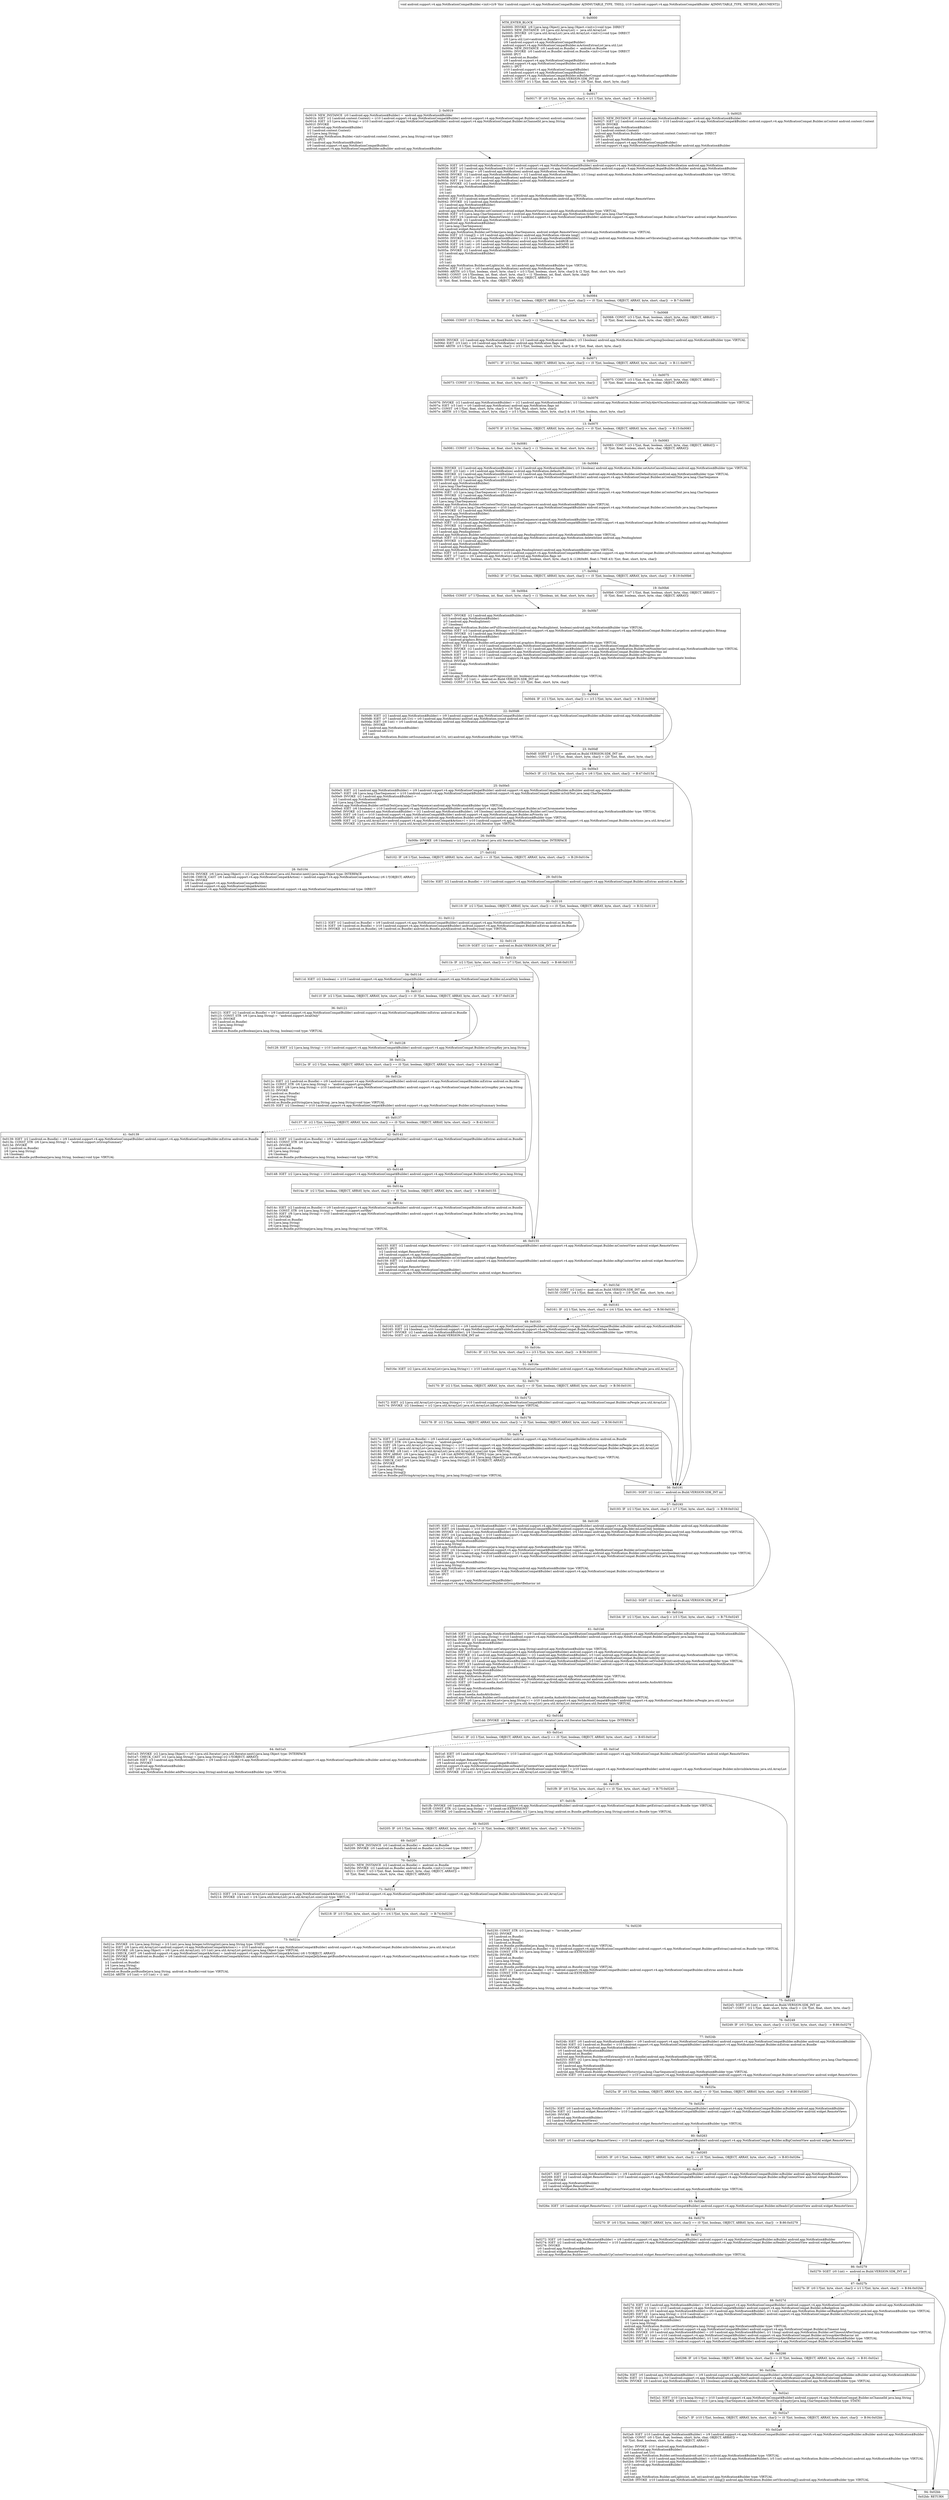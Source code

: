 digraph "CFG forandroid.support.v4.app.NotificationCompatBuilder.\<init\>(Landroid\/support\/v4\/app\/NotificationCompat$Builder;)V" {
Node_0 [shape=record,label="{0\:\ 0x0000|MTH_ENTER_BLOCK\l|0x0000: INVOKE  (r9 I:java.lang.Object) java.lang.Object.\<init\>():void type: DIRECT \l0x0003: NEW_INSTANCE  (r0 I:java.util.ArrayList) =  java.util.ArrayList \l0x0005: INVOKE  (r0 I:java.util.ArrayList) java.util.ArrayList.\<init\>():void type: DIRECT \l0x0008: IPUT  \l  (r0 I:java.util.List\<android.os.Bundle\>)\l  (r9 I:android.support.v4.app.NotificationCompatBuilder)\l android.support.v4.app.NotificationCompatBuilder.mActionExtrasList java.util.List \l0x000a: NEW_INSTANCE  (r0 I:android.os.Bundle) =  android.os.Bundle \l0x000c: INVOKE  (r0 I:android.os.Bundle) android.os.Bundle.\<init\>():void type: DIRECT \l0x000f: IPUT  \l  (r0 I:android.os.Bundle)\l  (r9 I:android.support.v4.app.NotificationCompatBuilder)\l android.support.v4.app.NotificationCompatBuilder.mExtras android.os.Bundle \l0x0011: IPUT  \l  (r10 I:android.support.v4.app.NotificationCompat$Builder)\l  (r9 I:android.support.v4.app.NotificationCompatBuilder)\l android.support.v4.app.NotificationCompatBuilder.mBuilderCompat android.support.v4.app.NotificationCompat$Builder \l0x0013: SGET  (r0 I:int) =  android.os.Build.VERSION.SDK_INT int \l0x0015: CONST  (r1 I:?[int, float, short, byte, char]) = (26 ?[int, float, short, byte, char]) \l}"];
Node_1 [shape=record,label="{1\:\ 0x0017|0x0017: IF  (r0 I:?[int, byte, short, char]) \< (r1 I:?[int, byte, short, char])  \-\> B:3:0x0025 \l}"];
Node_2 [shape=record,label="{2\:\ 0x0019|0x0019: NEW_INSTANCE  (r0 I:android.app.Notification$Builder) =  android.app.Notification$Builder \l0x001b: IGET  (r2 I:android.content.Context) = (r10 I:android.support.v4.app.NotificationCompat$Builder) android.support.v4.app.NotificationCompat.Builder.mContext android.content.Context \l0x001d: IGET  (r3 I:java.lang.String) = (r10 I:android.support.v4.app.NotificationCompat$Builder) android.support.v4.app.NotificationCompat.Builder.mChannelId java.lang.String \l0x001f: INVOKE  \l  (r0 I:android.app.Notification$Builder)\l  (r2 I:android.content.Context)\l  (r3 I:java.lang.String)\l android.app.Notification.Builder.\<init\>(android.content.Context, java.lang.String):void type: DIRECT \l0x0022: IPUT  \l  (r0 I:android.app.Notification$Builder)\l  (r9 I:android.support.v4.app.NotificationCompatBuilder)\l android.support.v4.app.NotificationCompatBuilder.mBuilder android.app.Notification$Builder \l}"];
Node_3 [shape=record,label="{3\:\ 0x0025|0x0025: NEW_INSTANCE  (r0 I:android.app.Notification$Builder) =  android.app.Notification$Builder \l0x0027: IGET  (r2 I:android.content.Context) = (r10 I:android.support.v4.app.NotificationCompat$Builder) android.support.v4.app.NotificationCompat.Builder.mContext android.content.Context \l0x0029: INVOKE  \l  (r0 I:android.app.Notification$Builder)\l  (r2 I:android.content.Context)\l android.app.Notification.Builder.\<init\>(android.content.Context):void type: DIRECT \l0x002c: IPUT  \l  (r0 I:android.app.Notification$Builder)\l  (r9 I:android.support.v4.app.NotificationCompatBuilder)\l android.support.v4.app.NotificationCompatBuilder.mBuilder android.app.Notification$Builder \l}"];
Node_4 [shape=record,label="{4\:\ 0x002e|0x002e: IGET  (r0 I:android.app.Notification) = (r10 I:android.support.v4.app.NotificationCompat$Builder) android.support.v4.app.NotificationCompat.Builder.mNotification android.app.Notification \l0x0030: IGET  (r2 I:android.app.Notification$Builder) = (r9 I:android.support.v4.app.NotificationCompatBuilder) android.support.v4.app.NotificationCompatBuilder.mBuilder android.app.Notification$Builder \l0x0032: IGET  (r3 I:long) = (r0 I:android.app.Notification) android.app.Notification.when long \l0x0034: INVOKE  (r2 I:android.app.Notification$Builder) = (r2 I:android.app.Notification$Builder), (r3 I:long) android.app.Notification.Builder.setWhen(long):android.app.Notification$Builder type: VIRTUAL \l0x0038: IGET  (r3 I:int) = (r0 I:android.app.Notification) android.app.Notification.icon int \l0x003a: IGET  (r4 I:int) = (r0 I:android.app.Notification) android.app.Notification.iconLevel int \l0x003c: INVOKE  (r2 I:android.app.Notification$Builder) = \l  (r2 I:android.app.Notification$Builder)\l  (r3 I:int)\l  (r4 I:int)\l android.app.Notification.Builder.setSmallIcon(int, int):android.app.Notification$Builder type: VIRTUAL \l0x0040: IGET  (r3 I:android.widget.RemoteViews) = (r0 I:android.app.Notification) android.app.Notification.contentView android.widget.RemoteViews \l0x0042: INVOKE  (r2 I:android.app.Notification$Builder) = \l  (r2 I:android.app.Notification$Builder)\l  (r3 I:android.widget.RemoteViews)\l android.app.Notification.Builder.setContent(android.widget.RemoteViews):android.app.Notification$Builder type: VIRTUAL \l0x0046: IGET  (r3 I:java.lang.CharSequence) = (r0 I:android.app.Notification) android.app.Notification.tickerText java.lang.CharSequence \l0x0048: IGET  (r4 I:android.widget.RemoteViews) = (r10 I:android.support.v4.app.NotificationCompat$Builder) android.support.v4.app.NotificationCompat.Builder.mTickerView android.widget.RemoteViews \l0x004a: INVOKE  (r2 I:android.app.Notification$Builder) = \l  (r2 I:android.app.Notification$Builder)\l  (r3 I:java.lang.CharSequence)\l  (r4 I:android.widget.RemoteViews)\l android.app.Notification.Builder.setTicker(java.lang.CharSequence, android.widget.RemoteViews):android.app.Notification$Builder type: VIRTUAL \l0x004e: IGET  (r3 I:long[]) = (r0 I:android.app.Notification) android.app.Notification.vibrate long[] \l0x0050: INVOKE  (r2 I:android.app.Notification$Builder) = (r2 I:android.app.Notification$Builder), (r3 I:long[]) android.app.Notification.Builder.setVibrate(long[]):android.app.Notification$Builder type: VIRTUAL \l0x0054: IGET  (r3 I:int) = (r0 I:android.app.Notification) android.app.Notification.ledARGB int \l0x0056: IGET  (r4 I:int) = (r0 I:android.app.Notification) android.app.Notification.ledOnMS int \l0x0058: IGET  (r5 I:int) = (r0 I:android.app.Notification) android.app.Notification.ledOffMS int \l0x005a: INVOKE  (r2 I:android.app.Notification$Builder) = \l  (r2 I:android.app.Notification$Builder)\l  (r3 I:int)\l  (r4 I:int)\l  (r5 I:int)\l android.app.Notification.Builder.setLights(int, int, int):android.app.Notification$Builder type: VIRTUAL \l0x005e: IGET  (r3 I:int) = (r0 I:android.app.Notification) android.app.Notification.flags int \l0x0060: ARITH  (r3 I:?[int, boolean, short, byte, char]) = (r3 I:?[int, boolean, short, byte, char]) & (2 ?[int, float, short, byte, char]) \l0x0062: CONST  (r4 I:?[boolean, int, float, short, byte, char]) = (1 ?[boolean, int, float, short, byte, char]) \l0x0063: CONST  (r5 I:?[int, float, boolean, short, byte, char, OBJECT, ARRAY]) = \l  (0 ?[int, float, boolean, short, byte, char, OBJECT, ARRAY])\l \l}"];
Node_5 [shape=record,label="{5\:\ 0x0064|0x0064: IF  (r3 I:?[int, boolean, OBJECT, ARRAY, byte, short, char]) == (0 ?[int, boolean, OBJECT, ARRAY, byte, short, char])  \-\> B:7:0x0068 \l}"];
Node_6 [shape=record,label="{6\:\ 0x0066|0x0066: CONST  (r3 I:?[boolean, int, float, short, byte, char]) = (1 ?[boolean, int, float, short, byte, char]) \l}"];
Node_7 [shape=record,label="{7\:\ 0x0068|0x0068: CONST  (r3 I:?[int, float, boolean, short, byte, char, OBJECT, ARRAY]) = \l  (0 ?[int, float, boolean, short, byte, char, OBJECT, ARRAY])\l \l}"];
Node_8 [shape=record,label="{8\:\ 0x0069|0x0069: INVOKE  (r2 I:android.app.Notification$Builder) = (r2 I:android.app.Notification$Builder), (r3 I:boolean) android.app.Notification.Builder.setOngoing(boolean):android.app.Notification$Builder type: VIRTUAL \l0x006d: IGET  (r3 I:int) = (r0 I:android.app.Notification) android.app.Notification.flags int \l0x006f: ARITH  (r3 I:?[int, boolean, short, byte, char]) = (r3 I:?[int, boolean, short, byte, char]) & (8 ?[int, float, short, byte, char]) \l}"];
Node_9 [shape=record,label="{9\:\ 0x0071|0x0071: IF  (r3 I:?[int, boolean, OBJECT, ARRAY, byte, short, char]) == (0 ?[int, boolean, OBJECT, ARRAY, byte, short, char])  \-\> B:11:0x0075 \l}"];
Node_10 [shape=record,label="{10\:\ 0x0073|0x0073: CONST  (r3 I:?[boolean, int, float, short, byte, char]) = (1 ?[boolean, int, float, short, byte, char]) \l}"];
Node_11 [shape=record,label="{11\:\ 0x0075|0x0075: CONST  (r3 I:?[int, float, boolean, short, byte, char, OBJECT, ARRAY]) = \l  (0 ?[int, float, boolean, short, byte, char, OBJECT, ARRAY])\l \l}"];
Node_12 [shape=record,label="{12\:\ 0x0076|0x0076: INVOKE  (r2 I:android.app.Notification$Builder) = (r2 I:android.app.Notification$Builder), (r3 I:boolean) android.app.Notification.Builder.setOnlyAlertOnce(boolean):android.app.Notification$Builder type: VIRTUAL \l0x007a: IGET  (r3 I:int) = (r0 I:android.app.Notification) android.app.Notification.flags int \l0x007c: CONST  (r6 I:?[int, float, short, byte, char]) = (16 ?[int, float, short, byte, char]) \l0x007e: ARITH  (r3 I:?[int, boolean, short, byte, char]) = (r3 I:?[int, boolean, short, byte, char]) & (r6 I:?[int, boolean, short, byte, char]) \l}"];
Node_13 [shape=record,label="{13\:\ 0x007f|0x007f: IF  (r3 I:?[int, boolean, OBJECT, ARRAY, byte, short, char]) == (0 ?[int, boolean, OBJECT, ARRAY, byte, short, char])  \-\> B:15:0x0083 \l}"];
Node_14 [shape=record,label="{14\:\ 0x0081|0x0081: CONST  (r3 I:?[boolean, int, float, short, byte, char]) = (1 ?[boolean, int, float, short, byte, char]) \l}"];
Node_15 [shape=record,label="{15\:\ 0x0083|0x0083: CONST  (r3 I:?[int, float, boolean, short, byte, char, OBJECT, ARRAY]) = \l  (0 ?[int, float, boolean, short, byte, char, OBJECT, ARRAY])\l \l}"];
Node_16 [shape=record,label="{16\:\ 0x0084|0x0084: INVOKE  (r2 I:android.app.Notification$Builder) = (r2 I:android.app.Notification$Builder), (r3 I:boolean) android.app.Notification.Builder.setAutoCancel(boolean):android.app.Notification$Builder type: VIRTUAL \l0x0088: IGET  (r3 I:int) = (r0 I:android.app.Notification) android.app.Notification.defaults int \l0x008a: INVOKE  (r2 I:android.app.Notification$Builder) = (r2 I:android.app.Notification$Builder), (r3 I:int) android.app.Notification.Builder.setDefaults(int):android.app.Notification$Builder type: VIRTUAL \l0x008e: IGET  (r3 I:java.lang.CharSequence) = (r10 I:android.support.v4.app.NotificationCompat$Builder) android.support.v4.app.NotificationCompat.Builder.mContentTitle java.lang.CharSequence \l0x0090: INVOKE  (r2 I:android.app.Notification$Builder) = \l  (r2 I:android.app.Notification$Builder)\l  (r3 I:java.lang.CharSequence)\l android.app.Notification.Builder.setContentTitle(java.lang.CharSequence):android.app.Notification$Builder type: VIRTUAL \l0x0094: IGET  (r3 I:java.lang.CharSequence) = (r10 I:android.support.v4.app.NotificationCompat$Builder) android.support.v4.app.NotificationCompat.Builder.mContentText java.lang.CharSequence \l0x0096: INVOKE  (r2 I:android.app.Notification$Builder) = \l  (r2 I:android.app.Notification$Builder)\l  (r3 I:java.lang.CharSequence)\l android.app.Notification.Builder.setContentText(java.lang.CharSequence):android.app.Notification$Builder type: VIRTUAL \l0x009a: IGET  (r3 I:java.lang.CharSequence) = (r10 I:android.support.v4.app.NotificationCompat$Builder) android.support.v4.app.NotificationCompat.Builder.mContentInfo java.lang.CharSequence \l0x009c: INVOKE  (r2 I:android.app.Notification$Builder) = \l  (r2 I:android.app.Notification$Builder)\l  (r3 I:java.lang.CharSequence)\l android.app.Notification.Builder.setContentInfo(java.lang.CharSequence):android.app.Notification$Builder type: VIRTUAL \l0x00a0: IGET  (r3 I:android.app.PendingIntent) = (r10 I:android.support.v4.app.NotificationCompat$Builder) android.support.v4.app.NotificationCompat.Builder.mContentIntent android.app.PendingIntent \l0x00a2: INVOKE  (r2 I:android.app.Notification$Builder) = \l  (r2 I:android.app.Notification$Builder)\l  (r3 I:android.app.PendingIntent)\l android.app.Notification.Builder.setContentIntent(android.app.PendingIntent):android.app.Notification$Builder type: VIRTUAL \l0x00a6: IGET  (r3 I:android.app.PendingIntent) = (r0 I:android.app.Notification) android.app.Notification.deleteIntent android.app.PendingIntent \l0x00a8: INVOKE  (r2 I:android.app.Notification$Builder) = \l  (r2 I:android.app.Notification$Builder)\l  (r3 I:android.app.PendingIntent)\l android.app.Notification.Builder.setDeleteIntent(android.app.PendingIntent):android.app.Notification$Builder type: VIRTUAL \l0x00ac: IGET  (r3 I:android.app.PendingIntent) = (r10 I:android.support.v4.app.NotificationCompat$Builder) android.support.v4.app.NotificationCompat.Builder.mFullScreenIntent android.app.PendingIntent \l0x00ae: IGET  (r7 I:int) = (r0 I:android.app.Notification) android.app.Notification.flags int \l0x00b0: ARITH  (r7 I:?[int, boolean, short, byte, char]) = (r7 I:?[int, boolean, short, byte, char]) & (128(0x80, float:1.794E\-43) ?[int, float, short, byte, char]) \l}"];
Node_17 [shape=record,label="{17\:\ 0x00b2|0x00b2: IF  (r7 I:?[int, boolean, OBJECT, ARRAY, byte, short, char]) == (0 ?[int, boolean, OBJECT, ARRAY, byte, short, char])  \-\> B:19:0x00b6 \l}"];
Node_18 [shape=record,label="{18\:\ 0x00b4|0x00b4: CONST  (r7 I:?[boolean, int, float, short, byte, char]) = (1 ?[boolean, int, float, short, byte, char]) \l}"];
Node_19 [shape=record,label="{19\:\ 0x00b6|0x00b6: CONST  (r7 I:?[int, float, boolean, short, byte, char, OBJECT, ARRAY]) = \l  (0 ?[int, float, boolean, short, byte, char, OBJECT, ARRAY])\l \l}"];
Node_20 [shape=record,label="{20\:\ 0x00b7|0x00b7: INVOKE  (r2 I:android.app.Notification$Builder) = \l  (r2 I:android.app.Notification$Builder)\l  (r3 I:android.app.PendingIntent)\l  (r7 I:boolean)\l android.app.Notification.Builder.setFullScreenIntent(android.app.PendingIntent, boolean):android.app.Notification$Builder type: VIRTUAL \l0x00bb: IGET  (r3 I:android.graphics.Bitmap) = (r10 I:android.support.v4.app.NotificationCompat$Builder) android.support.v4.app.NotificationCompat.Builder.mLargeIcon android.graphics.Bitmap \l0x00bd: INVOKE  (r2 I:android.app.Notification$Builder) = \l  (r2 I:android.app.Notification$Builder)\l  (r3 I:android.graphics.Bitmap)\l android.app.Notification.Builder.setLargeIcon(android.graphics.Bitmap):android.app.Notification$Builder type: VIRTUAL \l0x00c1: IGET  (r3 I:int) = (r10 I:android.support.v4.app.NotificationCompat$Builder) android.support.v4.app.NotificationCompat.Builder.mNumber int \l0x00c3: INVOKE  (r2 I:android.app.Notification$Builder) = (r2 I:android.app.Notification$Builder), (r3 I:int) android.app.Notification.Builder.setNumber(int):android.app.Notification$Builder type: VIRTUAL \l0x00c7: IGET  (r3 I:int) = (r10 I:android.support.v4.app.NotificationCompat$Builder) android.support.v4.app.NotificationCompat.Builder.mProgressMax int \l0x00c9: IGET  (r7 I:int) = (r10 I:android.support.v4.app.NotificationCompat$Builder) android.support.v4.app.NotificationCompat.Builder.mProgress int \l0x00cb: IGET  (r8 I:boolean) = (r10 I:android.support.v4.app.NotificationCompat$Builder) android.support.v4.app.NotificationCompat.Builder.mProgressIndeterminate boolean \l0x00cd: INVOKE  \l  (r2 I:android.app.Notification$Builder)\l  (r3 I:int)\l  (r7 I:int)\l  (r8 I:boolean)\l android.app.Notification.Builder.setProgress(int, int, boolean):android.app.Notification$Builder type: VIRTUAL \l0x00d0: SGET  (r2 I:int) =  android.os.Build.VERSION.SDK_INT int \l0x00d2: CONST  (r3 I:?[int, float, short, byte, char]) = (21 ?[int, float, short, byte, char]) \l}"];
Node_21 [shape=record,label="{21\:\ 0x00d4|0x00d4: IF  (r2 I:?[int, byte, short, char]) \>= (r3 I:?[int, byte, short, char])  \-\> B:23:0x00df \l}"];
Node_22 [shape=record,label="{22\:\ 0x00d6|0x00d6: IGET  (r2 I:android.app.Notification$Builder) = (r9 I:android.support.v4.app.NotificationCompatBuilder) android.support.v4.app.NotificationCompatBuilder.mBuilder android.app.Notification$Builder \l0x00d8: IGET  (r7 I:android.net.Uri) = (r0 I:android.app.Notification) android.app.Notification.sound android.net.Uri \l0x00da: IGET  (r8 I:int) = (r0 I:android.app.Notification) android.app.Notification.audioStreamType int \l0x00dc: INVOKE  \l  (r2 I:android.app.Notification$Builder)\l  (r7 I:android.net.Uri)\l  (r8 I:int)\l android.app.Notification.Builder.setSound(android.net.Uri, int):android.app.Notification$Builder type: VIRTUAL \l}"];
Node_23 [shape=record,label="{23\:\ 0x00df|0x00df: SGET  (r2 I:int) =  android.os.Build.VERSION.SDK_INT int \l0x00e1: CONST  (r7 I:?[int, float, short, byte, char]) = (20 ?[int, float, short, byte, char]) \l}"];
Node_24 [shape=record,label="{24\:\ 0x00e3|0x00e3: IF  (r2 I:?[int, byte, short, char]) \< (r6 I:?[int, byte, short, char])  \-\> B:47:0x015d \l}"];
Node_25 [shape=record,label="{25\:\ 0x00e5|0x00e5: IGET  (r2 I:android.app.Notification$Builder) = (r9 I:android.support.v4.app.NotificationCompatBuilder) android.support.v4.app.NotificationCompatBuilder.mBuilder android.app.Notification$Builder \l0x00e7: IGET  (r6 I:java.lang.CharSequence) = (r10 I:android.support.v4.app.NotificationCompat$Builder) android.support.v4.app.NotificationCompat.Builder.mSubText java.lang.CharSequence \l0x00e9: INVOKE  (r2 I:android.app.Notification$Builder) = \l  (r2 I:android.app.Notification$Builder)\l  (r6 I:java.lang.CharSequence)\l android.app.Notification.Builder.setSubText(java.lang.CharSequence):android.app.Notification$Builder type: VIRTUAL \l0x00ed: IGET  (r6 I:boolean) = (r10 I:android.support.v4.app.NotificationCompat$Builder) android.support.v4.app.NotificationCompat.Builder.mUseChronometer boolean \l0x00ef: INVOKE  (r2 I:android.app.Notification$Builder) = (r2 I:android.app.Notification$Builder), (r6 I:boolean) android.app.Notification.Builder.setUsesChronometer(boolean):android.app.Notification$Builder type: VIRTUAL \l0x00f3: IGET  (r6 I:int) = (r10 I:android.support.v4.app.NotificationCompat$Builder) android.support.v4.app.NotificationCompat.Builder.mPriority int \l0x00f5: INVOKE  (r2 I:android.app.Notification$Builder), (r6 I:int) android.app.Notification.Builder.setPriority(int):android.app.Notification$Builder type: VIRTUAL \l0x00f8: IGET  (r2 I:java.util.ArrayList\<android.support.v4.app.NotificationCompat$Action\>) = (r10 I:android.support.v4.app.NotificationCompat$Builder) android.support.v4.app.NotificationCompat.Builder.mActions java.util.ArrayList \l0x00fa: INVOKE  (r2 I:java.util.Iterator) = (r2 I:java.util.ArrayList) java.util.ArrayList.iterator():java.util.Iterator type: VIRTUAL \l}"];
Node_26 [shape=record,label="{26\:\ 0x00fe|0x00fe: INVOKE  (r6 I:boolean) = (r2 I:java.util.Iterator) java.util.Iterator.hasNext():boolean type: INTERFACE \l}"];
Node_27 [shape=record,label="{27\:\ 0x0102|0x0102: IF  (r6 I:?[int, boolean, OBJECT, ARRAY, byte, short, char]) == (0 ?[int, boolean, OBJECT, ARRAY, byte, short, char])  \-\> B:29:0x010e \l}"];
Node_28 [shape=record,label="{28\:\ 0x0104|0x0104: INVOKE  (r6 I:java.lang.Object) = (r2 I:java.util.Iterator) java.util.Iterator.next():java.lang.Object type: INTERFACE \l0x0108: CHECK_CAST  (r6 I:android.support.v4.app.NotificationCompat$Action) = (android.support.v4.app.NotificationCompat$Action) (r6 I:?[OBJECT, ARRAY]) \l0x010a: INVOKE  \l  (r9 I:android.support.v4.app.NotificationCompatBuilder)\l  (r6 I:android.support.v4.app.NotificationCompat$Action)\l android.support.v4.app.NotificationCompatBuilder.addAction(android.support.v4.app.NotificationCompat$Action):void type: DIRECT \l}"];
Node_29 [shape=record,label="{29\:\ 0x010e|0x010e: IGET  (r2 I:android.os.Bundle) = (r10 I:android.support.v4.app.NotificationCompat$Builder) android.support.v4.app.NotificationCompat.Builder.mExtras android.os.Bundle \l}"];
Node_30 [shape=record,label="{30\:\ 0x0110|0x0110: IF  (r2 I:?[int, boolean, OBJECT, ARRAY, byte, short, char]) == (0 ?[int, boolean, OBJECT, ARRAY, byte, short, char])  \-\> B:32:0x0119 \l}"];
Node_31 [shape=record,label="{31\:\ 0x0112|0x0112: IGET  (r2 I:android.os.Bundle) = (r9 I:android.support.v4.app.NotificationCompatBuilder) android.support.v4.app.NotificationCompatBuilder.mExtras android.os.Bundle \l0x0114: IGET  (r6 I:android.os.Bundle) = (r10 I:android.support.v4.app.NotificationCompat$Builder) android.support.v4.app.NotificationCompat.Builder.mExtras android.os.Bundle \l0x0116: INVOKE  (r2 I:android.os.Bundle), (r6 I:android.os.Bundle) android.os.Bundle.putAll(android.os.Bundle):void type: VIRTUAL \l}"];
Node_32 [shape=record,label="{32\:\ 0x0119|0x0119: SGET  (r2 I:int) =  android.os.Build.VERSION.SDK_INT int \l}"];
Node_33 [shape=record,label="{33\:\ 0x011b|0x011b: IF  (r2 I:?[int, byte, short, char]) \>= (r7 I:?[int, byte, short, char])  \-\> B:46:0x0155 \l}"];
Node_34 [shape=record,label="{34\:\ 0x011d|0x011d: IGET  (r2 I:boolean) = (r10 I:android.support.v4.app.NotificationCompat$Builder) android.support.v4.app.NotificationCompat.Builder.mLocalOnly boolean \l}"];
Node_35 [shape=record,label="{35\:\ 0x011f|0x011f: IF  (r2 I:?[int, boolean, OBJECT, ARRAY, byte, short, char]) == (0 ?[int, boolean, OBJECT, ARRAY, byte, short, char])  \-\> B:37:0x0128 \l}"];
Node_36 [shape=record,label="{36\:\ 0x0121|0x0121: IGET  (r2 I:android.os.Bundle) = (r9 I:android.support.v4.app.NotificationCompatBuilder) android.support.v4.app.NotificationCompatBuilder.mExtras android.os.Bundle \l0x0123: CONST_STR  (r6 I:java.lang.String) =  \"android.support.localOnly\" \l0x0125: INVOKE  \l  (r2 I:android.os.Bundle)\l  (r6 I:java.lang.String)\l  (r4 I:boolean)\l android.os.Bundle.putBoolean(java.lang.String, boolean):void type: VIRTUAL \l}"];
Node_37 [shape=record,label="{37\:\ 0x0128|0x0128: IGET  (r2 I:java.lang.String) = (r10 I:android.support.v4.app.NotificationCompat$Builder) android.support.v4.app.NotificationCompat.Builder.mGroupKey java.lang.String \l}"];
Node_38 [shape=record,label="{38\:\ 0x012a|0x012a: IF  (r2 I:?[int, boolean, OBJECT, ARRAY, byte, short, char]) == (0 ?[int, boolean, OBJECT, ARRAY, byte, short, char])  \-\> B:43:0x0148 \l}"];
Node_39 [shape=record,label="{39\:\ 0x012c|0x012c: IGET  (r2 I:android.os.Bundle) = (r9 I:android.support.v4.app.NotificationCompatBuilder) android.support.v4.app.NotificationCompatBuilder.mExtras android.os.Bundle \l0x012e: CONST_STR  (r6 I:java.lang.String) =  \"android.support.groupKey\" \l0x0130: IGET  (r8 I:java.lang.String) = (r10 I:android.support.v4.app.NotificationCompat$Builder) android.support.v4.app.NotificationCompat.Builder.mGroupKey java.lang.String \l0x0132: INVOKE  \l  (r2 I:android.os.Bundle)\l  (r6 I:java.lang.String)\l  (r8 I:java.lang.String)\l android.os.Bundle.putString(java.lang.String, java.lang.String):void type: VIRTUAL \l0x0135: IGET  (r2 I:boolean) = (r10 I:android.support.v4.app.NotificationCompat$Builder) android.support.v4.app.NotificationCompat.Builder.mGroupSummary boolean \l}"];
Node_40 [shape=record,label="{40\:\ 0x0137|0x0137: IF  (r2 I:?[int, boolean, OBJECT, ARRAY, byte, short, char]) == (0 ?[int, boolean, OBJECT, ARRAY, byte, short, char])  \-\> B:42:0x0141 \l}"];
Node_41 [shape=record,label="{41\:\ 0x0139|0x0139: IGET  (r2 I:android.os.Bundle) = (r9 I:android.support.v4.app.NotificationCompatBuilder) android.support.v4.app.NotificationCompatBuilder.mExtras android.os.Bundle \l0x013b: CONST_STR  (r6 I:java.lang.String) =  \"android.support.isGroupSummary\" \l0x013d: INVOKE  \l  (r2 I:android.os.Bundle)\l  (r6 I:java.lang.String)\l  (r4 I:boolean)\l android.os.Bundle.putBoolean(java.lang.String, boolean):void type: VIRTUAL \l}"];
Node_42 [shape=record,label="{42\:\ 0x0141|0x0141: IGET  (r2 I:android.os.Bundle) = (r9 I:android.support.v4.app.NotificationCompatBuilder) android.support.v4.app.NotificationCompatBuilder.mExtras android.os.Bundle \l0x0143: CONST_STR  (r6 I:java.lang.String) =  \"android.support.useSideChannel\" \l0x0145: INVOKE  \l  (r2 I:android.os.Bundle)\l  (r6 I:java.lang.String)\l  (r4 I:boolean)\l android.os.Bundle.putBoolean(java.lang.String, boolean):void type: VIRTUAL \l}"];
Node_43 [shape=record,label="{43\:\ 0x0148|0x0148: IGET  (r2 I:java.lang.String) = (r10 I:android.support.v4.app.NotificationCompat$Builder) android.support.v4.app.NotificationCompat.Builder.mSortKey java.lang.String \l}"];
Node_44 [shape=record,label="{44\:\ 0x014a|0x014a: IF  (r2 I:?[int, boolean, OBJECT, ARRAY, byte, short, char]) == (0 ?[int, boolean, OBJECT, ARRAY, byte, short, char])  \-\> B:46:0x0155 \l}"];
Node_45 [shape=record,label="{45\:\ 0x014c|0x014c: IGET  (r2 I:android.os.Bundle) = (r9 I:android.support.v4.app.NotificationCompatBuilder) android.support.v4.app.NotificationCompatBuilder.mExtras android.os.Bundle \l0x014e: CONST_STR  (r4 I:java.lang.String) =  \"android.support.sortKey\" \l0x0150: IGET  (r6 I:java.lang.String) = (r10 I:android.support.v4.app.NotificationCompat$Builder) android.support.v4.app.NotificationCompat.Builder.mSortKey java.lang.String \l0x0152: INVOKE  \l  (r2 I:android.os.Bundle)\l  (r4 I:java.lang.String)\l  (r6 I:java.lang.String)\l android.os.Bundle.putString(java.lang.String, java.lang.String):void type: VIRTUAL \l}"];
Node_46 [shape=record,label="{46\:\ 0x0155|0x0155: IGET  (r2 I:android.widget.RemoteViews) = (r10 I:android.support.v4.app.NotificationCompat$Builder) android.support.v4.app.NotificationCompat.Builder.mContentView android.widget.RemoteViews \l0x0157: IPUT  \l  (r2 I:android.widget.RemoteViews)\l  (r9 I:android.support.v4.app.NotificationCompatBuilder)\l android.support.v4.app.NotificationCompatBuilder.mContentView android.widget.RemoteViews \l0x0159: IGET  (r2 I:android.widget.RemoteViews) = (r10 I:android.support.v4.app.NotificationCompat$Builder) android.support.v4.app.NotificationCompat.Builder.mBigContentView android.widget.RemoteViews \l0x015b: IPUT  \l  (r2 I:android.widget.RemoteViews)\l  (r9 I:android.support.v4.app.NotificationCompatBuilder)\l android.support.v4.app.NotificationCompatBuilder.mBigContentView android.widget.RemoteViews \l}"];
Node_47 [shape=record,label="{47\:\ 0x015d|0x015d: SGET  (r2 I:int) =  android.os.Build.VERSION.SDK_INT int \l0x015f: CONST  (r4 I:?[int, float, short, byte, char]) = (19 ?[int, float, short, byte, char]) \l}"];
Node_48 [shape=record,label="{48\:\ 0x0161|0x0161: IF  (r2 I:?[int, byte, short, char]) \< (r4 I:?[int, byte, short, char])  \-\> B:56:0x0191 \l}"];
Node_49 [shape=record,label="{49\:\ 0x0163|0x0163: IGET  (r2 I:android.app.Notification$Builder) = (r9 I:android.support.v4.app.NotificationCompatBuilder) android.support.v4.app.NotificationCompatBuilder.mBuilder android.app.Notification$Builder \l0x0165: IGET  (r4 I:boolean) = (r10 I:android.support.v4.app.NotificationCompat$Builder) android.support.v4.app.NotificationCompat.Builder.mShowWhen boolean \l0x0167: INVOKE  (r2 I:android.app.Notification$Builder), (r4 I:boolean) android.app.Notification.Builder.setShowWhen(boolean):android.app.Notification$Builder type: VIRTUAL \l0x016a: SGET  (r2 I:int) =  android.os.Build.VERSION.SDK_INT int \l}"];
Node_50 [shape=record,label="{50\:\ 0x016c|0x016c: IF  (r2 I:?[int, byte, short, char]) \>= (r3 I:?[int, byte, short, char])  \-\> B:56:0x0191 \l}"];
Node_51 [shape=record,label="{51\:\ 0x016e|0x016e: IGET  (r2 I:java.util.ArrayList\<java.lang.String\>) = (r10 I:android.support.v4.app.NotificationCompat$Builder) android.support.v4.app.NotificationCompat.Builder.mPeople java.util.ArrayList \l}"];
Node_52 [shape=record,label="{52\:\ 0x0170|0x0170: IF  (r2 I:?[int, boolean, OBJECT, ARRAY, byte, short, char]) == (0 ?[int, boolean, OBJECT, ARRAY, byte, short, char])  \-\> B:56:0x0191 \l}"];
Node_53 [shape=record,label="{53\:\ 0x0172|0x0172: IGET  (r2 I:java.util.ArrayList\<java.lang.String\>) = (r10 I:android.support.v4.app.NotificationCompat$Builder) android.support.v4.app.NotificationCompat.Builder.mPeople java.util.ArrayList \l0x0174: INVOKE  (r2 I:boolean) = (r2 I:java.util.ArrayList) java.util.ArrayList.isEmpty():boolean type: VIRTUAL \l}"];
Node_54 [shape=record,label="{54\:\ 0x0178|0x0178: IF  (r2 I:?[int, boolean, OBJECT, ARRAY, byte, short, char]) != (0 ?[int, boolean, OBJECT, ARRAY, byte, short, char])  \-\> B:56:0x0191 \l}"];
Node_55 [shape=record,label="{55\:\ 0x017a|0x017a: IGET  (r2 I:android.os.Bundle) = (r9 I:android.support.v4.app.NotificationCompatBuilder) android.support.v4.app.NotificationCompatBuilder.mExtras android.os.Bundle \l0x017c: CONST_STR  (r4 I:java.lang.String) =  \"android.people\" \l0x017e: IGET  (r6 I:java.util.ArrayList\<java.lang.String\>) = (r10 I:android.support.v4.app.NotificationCompat$Builder) android.support.v4.app.NotificationCompat.Builder.mPeople java.util.ArrayList \l0x0180: IGET  (r8 I:java.util.ArrayList\<java.lang.String\>) = (r10 I:android.support.v4.app.NotificationCompat$Builder) android.support.v4.app.NotificationCompat.Builder.mPeople java.util.ArrayList \l0x0182: INVOKE  (r8 I:int) = (r8 I:java.util.ArrayList) java.util.ArrayList.size():int type: VIRTUAL \l0x0186: NEW_ARRAY  (r8 I:java.lang.String[]) = (r8 I:int A[IMMUTABLE_TYPE]) type: java.lang.String[] \l0x0188: INVOKE  (r6 I:java.lang.Object[]) = (r6 I:java.util.ArrayList), (r8 I:java.lang.Object[]) java.util.ArrayList.toArray(java.lang.Object[]):java.lang.Object[] type: VIRTUAL \l0x018c: CHECK_CAST  (r6 I:java.lang.String[]) = (java.lang.String[]) (r6 I:?[OBJECT, ARRAY]) \l0x018e: INVOKE  \l  (r2 I:android.os.Bundle)\l  (r4 I:java.lang.String)\l  (r6 I:java.lang.String[])\l android.os.Bundle.putStringArray(java.lang.String, java.lang.String[]):void type: VIRTUAL \l}"];
Node_56 [shape=record,label="{56\:\ 0x0191|0x0191: SGET  (r2 I:int) =  android.os.Build.VERSION.SDK_INT int \l}"];
Node_57 [shape=record,label="{57\:\ 0x0193|0x0193: IF  (r2 I:?[int, byte, short, char]) \< (r7 I:?[int, byte, short, char])  \-\> B:59:0x01b2 \l}"];
Node_58 [shape=record,label="{58\:\ 0x0195|0x0195: IGET  (r2 I:android.app.Notification$Builder) = (r9 I:android.support.v4.app.NotificationCompatBuilder) android.support.v4.app.NotificationCompatBuilder.mBuilder android.app.Notification$Builder \l0x0197: IGET  (r4 I:boolean) = (r10 I:android.support.v4.app.NotificationCompat$Builder) android.support.v4.app.NotificationCompat.Builder.mLocalOnly boolean \l0x0199: INVOKE  (r2 I:android.app.Notification$Builder) = (r2 I:android.app.Notification$Builder), (r4 I:boolean) android.app.Notification.Builder.setLocalOnly(boolean):android.app.Notification$Builder type: VIRTUAL \l0x019d: IGET  (r4 I:java.lang.String) = (r10 I:android.support.v4.app.NotificationCompat$Builder) android.support.v4.app.NotificationCompat.Builder.mGroupKey java.lang.String \l0x019f: INVOKE  (r2 I:android.app.Notification$Builder) = \l  (r2 I:android.app.Notification$Builder)\l  (r4 I:java.lang.String)\l android.app.Notification.Builder.setGroup(java.lang.String):android.app.Notification$Builder type: VIRTUAL \l0x01a3: IGET  (r4 I:boolean) = (r10 I:android.support.v4.app.NotificationCompat$Builder) android.support.v4.app.NotificationCompat.Builder.mGroupSummary boolean \l0x01a5: INVOKE  (r2 I:android.app.Notification$Builder) = (r2 I:android.app.Notification$Builder), (r4 I:boolean) android.app.Notification.Builder.setGroupSummary(boolean):android.app.Notification$Builder type: VIRTUAL \l0x01a9: IGET  (r4 I:java.lang.String) = (r10 I:android.support.v4.app.NotificationCompat$Builder) android.support.v4.app.NotificationCompat.Builder.mSortKey java.lang.String \l0x01ab: INVOKE  \l  (r2 I:android.app.Notification$Builder)\l  (r4 I:java.lang.String)\l android.app.Notification.Builder.setSortKey(java.lang.String):android.app.Notification$Builder type: VIRTUAL \l0x01ae: IGET  (r2 I:int) = (r10 I:android.support.v4.app.NotificationCompat$Builder) android.support.v4.app.NotificationCompat.Builder.mGroupAlertBehavior int \l0x01b0: IPUT  \l  (r2 I:int)\l  (r9 I:android.support.v4.app.NotificationCompatBuilder)\l android.support.v4.app.NotificationCompatBuilder.mGroupAlertBehavior int \l}"];
Node_59 [shape=record,label="{59\:\ 0x01b2|0x01b2: SGET  (r2 I:int) =  android.os.Build.VERSION.SDK_INT int \l}"];
Node_60 [shape=record,label="{60\:\ 0x01b4|0x01b4: IF  (r2 I:?[int, byte, short, char]) \< (r3 I:?[int, byte, short, char])  \-\> B:75:0x0245 \l}"];
Node_61 [shape=record,label="{61\:\ 0x01b6|0x01b6: IGET  (r2 I:android.app.Notification$Builder) = (r9 I:android.support.v4.app.NotificationCompatBuilder) android.support.v4.app.NotificationCompatBuilder.mBuilder android.app.Notification$Builder \l0x01b8: IGET  (r3 I:java.lang.String) = (r10 I:android.support.v4.app.NotificationCompat$Builder) android.support.v4.app.NotificationCompat.Builder.mCategory java.lang.String \l0x01ba: INVOKE  (r2 I:android.app.Notification$Builder) = \l  (r2 I:android.app.Notification$Builder)\l  (r3 I:java.lang.String)\l android.app.Notification.Builder.setCategory(java.lang.String):android.app.Notification$Builder type: VIRTUAL \l0x01be: IGET  (r3 I:int) = (r10 I:android.support.v4.app.NotificationCompat$Builder) android.support.v4.app.NotificationCompat.Builder.mColor int \l0x01c0: INVOKE  (r2 I:android.app.Notification$Builder) = (r2 I:android.app.Notification$Builder), (r3 I:int) android.app.Notification.Builder.setColor(int):android.app.Notification$Builder type: VIRTUAL \l0x01c4: IGET  (r3 I:int) = (r10 I:android.support.v4.app.NotificationCompat$Builder) android.support.v4.app.NotificationCompat.Builder.mVisibility int \l0x01c6: INVOKE  (r2 I:android.app.Notification$Builder) = (r2 I:android.app.Notification$Builder), (r3 I:int) android.app.Notification.Builder.setVisibility(int):android.app.Notification$Builder type: VIRTUAL \l0x01ca: IGET  (r3 I:android.app.Notification) = (r10 I:android.support.v4.app.NotificationCompat$Builder) android.support.v4.app.NotificationCompat.Builder.mPublicVersion android.app.Notification \l0x01cc: INVOKE  (r2 I:android.app.Notification$Builder) = \l  (r2 I:android.app.Notification$Builder)\l  (r3 I:android.app.Notification)\l android.app.Notification.Builder.setPublicVersion(android.app.Notification):android.app.Notification$Builder type: VIRTUAL \l0x01d0: IGET  (r3 I:android.net.Uri) = (r0 I:android.app.Notification) android.app.Notification.sound android.net.Uri \l0x01d2: IGET  (r0 I:android.media.AudioAttributes) = (r0 I:android.app.Notification) android.app.Notification.audioAttributes android.media.AudioAttributes \l0x01d4: INVOKE  \l  (r2 I:android.app.Notification$Builder)\l  (r3 I:android.net.Uri)\l  (r0 I:android.media.AudioAttributes)\l android.app.Notification.Builder.setSound(android.net.Uri, android.media.AudioAttributes):android.app.Notification$Builder type: VIRTUAL \l0x01d7: IGET  (r0 I:java.util.ArrayList\<java.lang.String\>) = (r10 I:android.support.v4.app.NotificationCompat$Builder) android.support.v4.app.NotificationCompat.Builder.mPeople java.util.ArrayList \l0x01d9: INVOKE  (r0 I:java.util.Iterator) = (r0 I:java.util.ArrayList) java.util.ArrayList.iterator():java.util.Iterator type: VIRTUAL \l}"];
Node_62 [shape=record,label="{62\:\ 0x01dd|0x01dd: INVOKE  (r2 I:boolean) = (r0 I:java.util.Iterator) java.util.Iterator.hasNext():boolean type: INTERFACE \l}"];
Node_63 [shape=record,label="{63\:\ 0x01e1|0x01e1: IF  (r2 I:?[int, boolean, OBJECT, ARRAY, byte, short, char]) == (0 ?[int, boolean, OBJECT, ARRAY, byte, short, char])  \-\> B:65:0x01ef \l}"];
Node_64 [shape=record,label="{64\:\ 0x01e3|0x01e3: INVOKE  (r2 I:java.lang.Object) = (r0 I:java.util.Iterator) java.util.Iterator.next():java.lang.Object type: INTERFACE \l0x01e7: CHECK_CAST  (r2 I:java.lang.String) = (java.lang.String) (r2 I:?[OBJECT, ARRAY]) \l0x01e9: IGET  (r3 I:android.app.Notification$Builder) = (r9 I:android.support.v4.app.NotificationCompatBuilder) android.support.v4.app.NotificationCompatBuilder.mBuilder android.app.Notification$Builder \l0x01eb: INVOKE  \l  (r3 I:android.app.Notification$Builder)\l  (r2 I:java.lang.String)\l android.app.Notification.Builder.addPerson(java.lang.String):android.app.Notification$Builder type: VIRTUAL \l}"];
Node_65 [shape=record,label="{65\:\ 0x01ef|0x01ef: IGET  (r0 I:android.widget.RemoteViews) = (r10 I:android.support.v4.app.NotificationCompat$Builder) android.support.v4.app.NotificationCompat.Builder.mHeadsUpContentView android.widget.RemoteViews \l0x01f1: IPUT  \l  (r0 I:android.widget.RemoteViews)\l  (r9 I:android.support.v4.app.NotificationCompatBuilder)\l android.support.v4.app.NotificationCompatBuilder.mHeadsUpContentView android.widget.RemoteViews \l0x01f3: IGET  (r0 I:java.util.ArrayList\<android.support.v4.app.NotificationCompat$Action\>) = (r10 I:android.support.v4.app.NotificationCompat$Builder) android.support.v4.app.NotificationCompat.Builder.mInvisibleActions java.util.ArrayList \l0x01f5: INVOKE  (r0 I:int) = (r0 I:java.util.ArrayList) java.util.ArrayList.size():int type: VIRTUAL \l}"];
Node_66 [shape=record,label="{66\:\ 0x01f9|0x01f9: IF  (r0 I:?[int, byte, short, char]) \<= (0 ?[int, byte, short, char])  \-\> B:75:0x0245 \l}"];
Node_67 [shape=record,label="{67\:\ 0x01fb|0x01fb: INVOKE  (r0 I:android.os.Bundle) = (r10 I:android.support.v4.app.NotificationCompat$Builder) android.support.v4.app.NotificationCompat.Builder.getExtras():android.os.Bundle type: VIRTUAL \l0x01ff: CONST_STR  (r2 I:java.lang.String) =  \"android.car.EXTENSIONS\" \l0x0201: INVOKE  (r0 I:android.os.Bundle) = (r0 I:android.os.Bundle), (r2 I:java.lang.String) android.os.Bundle.getBundle(java.lang.String):android.os.Bundle type: VIRTUAL \l}"];
Node_68 [shape=record,label="{68\:\ 0x0205|0x0205: IF  (r0 I:?[int, boolean, OBJECT, ARRAY, byte, short, char]) != (0 ?[int, boolean, OBJECT, ARRAY, byte, short, char])  \-\> B:70:0x020c \l}"];
Node_69 [shape=record,label="{69\:\ 0x0207|0x0207: NEW_INSTANCE  (r0 I:android.os.Bundle) =  android.os.Bundle \l0x0209: INVOKE  (r0 I:android.os.Bundle) android.os.Bundle.\<init\>():void type: DIRECT \l}"];
Node_70 [shape=record,label="{70\:\ 0x020c|0x020c: NEW_INSTANCE  (r2 I:android.os.Bundle) =  android.os.Bundle \l0x020e: INVOKE  (r2 I:android.os.Bundle) android.os.Bundle.\<init\>():void type: DIRECT \l0x0211: CONST  (r3 I:?[int, float, boolean, short, byte, char, OBJECT, ARRAY]) = \l  (0 ?[int, float, boolean, short, byte, char, OBJECT, ARRAY])\l \l}"];
Node_71 [shape=record,label="{71\:\ 0x0212|0x0212: IGET  (r4 I:java.util.ArrayList\<android.support.v4.app.NotificationCompat$Action\>) = (r10 I:android.support.v4.app.NotificationCompat$Builder) android.support.v4.app.NotificationCompat.Builder.mInvisibleActions java.util.ArrayList \l0x0214: INVOKE  (r4 I:int) = (r4 I:java.util.ArrayList) java.util.ArrayList.size():int type: VIRTUAL \l}"];
Node_72 [shape=record,label="{72\:\ 0x0218|0x0218: IF  (r3 I:?[int, byte, short, char]) \>= (r4 I:?[int, byte, short, char])  \-\> B:74:0x0230 \l}"];
Node_73 [shape=record,label="{73\:\ 0x021a|0x021a: INVOKE  (r4 I:java.lang.String) = (r3 I:int) java.lang.Integer.toString(int):java.lang.String type: STATIC \l0x021e: IGET  (r6 I:java.util.ArrayList\<android.support.v4.app.NotificationCompat$Action\>) = (r10 I:android.support.v4.app.NotificationCompat$Builder) android.support.v4.app.NotificationCompat.Builder.mInvisibleActions java.util.ArrayList \l0x0220: INVOKE  (r6 I:java.lang.Object) = (r6 I:java.util.ArrayList), (r3 I:int) java.util.ArrayList.get(int):java.lang.Object type: VIRTUAL \l0x0224: CHECK_CAST  (r6 I:android.support.v4.app.NotificationCompat$Action) = (android.support.v4.app.NotificationCompat$Action) (r6 I:?[OBJECT, ARRAY]) \l0x0226: INVOKE  (r6 I:android.os.Bundle) = (r6 I:android.support.v4.app.NotificationCompat$Action) android.support.v4.app.NotificationCompatJellybean.getBundleForAction(android.support.v4.app.NotificationCompat$Action):android.os.Bundle type: STATIC \l0x022a: INVOKE  \l  (r2 I:android.os.Bundle)\l  (r4 I:java.lang.String)\l  (r6 I:android.os.Bundle)\l android.os.Bundle.putBundle(java.lang.String, android.os.Bundle):void type: VIRTUAL \l0x022d: ARITH  (r3 I:int) = (r3 I:int) + (1 int) \l}"];
Node_74 [shape=record,label="{74\:\ 0x0230|0x0230: CONST_STR  (r3 I:java.lang.String) =  \"invisible_actions\" \l0x0232: INVOKE  \l  (r0 I:android.os.Bundle)\l  (r3 I:java.lang.String)\l  (r2 I:android.os.Bundle)\l android.os.Bundle.putBundle(java.lang.String, android.os.Bundle):void type: VIRTUAL \l0x0235: INVOKE  (r2 I:android.os.Bundle) = (r10 I:android.support.v4.app.NotificationCompat$Builder) android.support.v4.app.NotificationCompat.Builder.getExtras():android.os.Bundle type: VIRTUAL \l0x0239: CONST_STR  (r3 I:java.lang.String) =  \"android.car.EXTENSIONS\" \l0x023b: INVOKE  \l  (r2 I:android.os.Bundle)\l  (r3 I:java.lang.String)\l  (r0 I:android.os.Bundle)\l android.os.Bundle.putBundle(java.lang.String, android.os.Bundle):void type: VIRTUAL \l0x023e: IGET  (r2 I:android.os.Bundle) = (r9 I:android.support.v4.app.NotificationCompatBuilder) android.support.v4.app.NotificationCompatBuilder.mExtras android.os.Bundle \l0x0240: CONST_STR  (r3 I:java.lang.String) =  \"android.car.EXTENSIONS\" \l0x0242: INVOKE  \l  (r2 I:android.os.Bundle)\l  (r3 I:java.lang.String)\l  (r0 I:android.os.Bundle)\l android.os.Bundle.putBundle(java.lang.String, android.os.Bundle):void type: VIRTUAL \l}"];
Node_75 [shape=record,label="{75\:\ 0x0245|0x0245: SGET  (r0 I:int) =  android.os.Build.VERSION.SDK_INT int \l0x0247: CONST  (r2 I:?[int, float, short, byte, char]) = (24 ?[int, float, short, byte, char]) \l}"];
Node_76 [shape=record,label="{76\:\ 0x0249|0x0249: IF  (r0 I:?[int, byte, short, char]) \< (r2 I:?[int, byte, short, char])  \-\> B:86:0x0279 \l}"];
Node_77 [shape=record,label="{77\:\ 0x024b|0x024b: IGET  (r0 I:android.app.Notification$Builder) = (r9 I:android.support.v4.app.NotificationCompatBuilder) android.support.v4.app.NotificationCompatBuilder.mBuilder android.app.Notification$Builder \l0x024d: IGET  (r2 I:android.os.Bundle) = (r10 I:android.support.v4.app.NotificationCompat$Builder) android.support.v4.app.NotificationCompat.Builder.mExtras android.os.Bundle \l0x024f: INVOKE  (r0 I:android.app.Notification$Builder) = \l  (r0 I:android.app.Notification$Builder)\l  (r2 I:android.os.Bundle)\l android.app.Notification.Builder.setExtras(android.os.Bundle):android.app.Notification$Builder type: VIRTUAL \l0x0253: IGET  (r2 I:java.lang.CharSequence[]) = (r10 I:android.support.v4.app.NotificationCompat$Builder) android.support.v4.app.NotificationCompat.Builder.mRemoteInputHistory java.lang.CharSequence[] \l0x0255: INVOKE  \l  (r0 I:android.app.Notification$Builder)\l  (r2 I:java.lang.CharSequence[])\l android.app.Notification.Builder.setRemoteInputHistory(java.lang.CharSequence[]):android.app.Notification$Builder type: VIRTUAL \l0x0258: IGET  (r0 I:android.widget.RemoteViews) = (r10 I:android.support.v4.app.NotificationCompat$Builder) android.support.v4.app.NotificationCompat.Builder.mContentView android.widget.RemoteViews \l}"];
Node_78 [shape=record,label="{78\:\ 0x025a|0x025a: IF  (r0 I:?[int, boolean, OBJECT, ARRAY, byte, short, char]) == (0 ?[int, boolean, OBJECT, ARRAY, byte, short, char])  \-\> B:80:0x0263 \l}"];
Node_79 [shape=record,label="{79\:\ 0x025c|0x025c: IGET  (r0 I:android.app.Notification$Builder) = (r9 I:android.support.v4.app.NotificationCompatBuilder) android.support.v4.app.NotificationCompatBuilder.mBuilder android.app.Notification$Builder \l0x025e: IGET  (r2 I:android.widget.RemoteViews) = (r10 I:android.support.v4.app.NotificationCompat$Builder) android.support.v4.app.NotificationCompat.Builder.mContentView android.widget.RemoteViews \l0x0260: INVOKE  \l  (r0 I:android.app.Notification$Builder)\l  (r2 I:android.widget.RemoteViews)\l android.app.Notification.Builder.setCustomContentView(android.widget.RemoteViews):android.app.Notification$Builder type: VIRTUAL \l}"];
Node_80 [shape=record,label="{80\:\ 0x0263|0x0263: IGET  (r0 I:android.widget.RemoteViews) = (r10 I:android.support.v4.app.NotificationCompat$Builder) android.support.v4.app.NotificationCompat.Builder.mBigContentView android.widget.RemoteViews \l}"];
Node_81 [shape=record,label="{81\:\ 0x0265|0x0265: IF  (r0 I:?[int, boolean, OBJECT, ARRAY, byte, short, char]) == (0 ?[int, boolean, OBJECT, ARRAY, byte, short, char])  \-\> B:83:0x026e \l}"];
Node_82 [shape=record,label="{82\:\ 0x0267|0x0267: IGET  (r0 I:android.app.Notification$Builder) = (r9 I:android.support.v4.app.NotificationCompatBuilder) android.support.v4.app.NotificationCompatBuilder.mBuilder android.app.Notification$Builder \l0x0269: IGET  (r2 I:android.widget.RemoteViews) = (r10 I:android.support.v4.app.NotificationCompat$Builder) android.support.v4.app.NotificationCompat.Builder.mBigContentView android.widget.RemoteViews \l0x026b: INVOKE  \l  (r0 I:android.app.Notification$Builder)\l  (r2 I:android.widget.RemoteViews)\l android.app.Notification.Builder.setCustomBigContentView(android.widget.RemoteViews):android.app.Notification$Builder type: VIRTUAL \l}"];
Node_83 [shape=record,label="{83\:\ 0x026e|0x026e: IGET  (r0 I:android.widget.RemoteViews) = (r10 I:android.support.v4.app.NotificationCompat$Builder) android.support.v4.app.NotificationCompat.Builder.mHeadsUpContentView android.widget.RemoteViews \l}"];
Node_84 [shape=record,label="{84\:\ 0x0270|0x0270: IF  (r0 I:?[int, boolean, OBJECT, ARRAY, byte, short, char]) == (0 ?[int, boolean, OBJECT, ARRAY, byte, short, char])  \-\> B:86:0x0279 \l}"];
Node_85 [shape=record,label="{85\:\ 0x0272|0x0272: IGET  (r0 I:android.app.Notification$Builder) = (r9 I:android.support.v4.app.NotificationCompatBuilder) android.support.v4.app.NotificationCompatBuilder.mBuilder android.app.Notification$Builder \l0x0274: IGET  (r2 I:android.widget.RemoteViews) = (r10 I:android.support.v4.app.NotificationCompat$Builder) android.support.v4.app.NotificationCompat.Builder.mHeadsUpContentView android.widget.RemoteViews \l0x0276: INVOKE  \l  (r0 I:android.app.Notification$Builder)\l  (r2 I:android.widget.RemoteViews)\l android.app.Notification.Builder.setCustomHeadsUpContentView(android.widget.RemoteViews):android.app.Notification$Builder type: VIRTUAL \l}"];
Node_86 [shape=record,label="{86\:\ 0x0279|0x0279: SGET  (r0 I:int) =  android.os.Build.VERSION.SDK_INT int \l}"];
Node_87 [shape=record,label="{87\:\ 0x027b|0x027b: IF  (r0 I:?[int, byte, short, char]) \< (r1 I:?[int, byte, short, char])  \-\> B:94:0x02bb \l}"];
Node_88 [shape=record,label="{88\:\ 0x027d|0x027d: IGET  (r0 I:android.app.Notification$Builder) = (r9 I:android.support.v4.app.NotificationCompatBuilder) android.support.v4.app.NotificationCompatBuilder.mBuilder android.app.Notification$Builder \l0x027f: IGET  (r1 I:int) = (r10 I:android.support.v4.app.NotificationCompat$Builder) android.support.v4.app.NotificationCompat.Builder.mBadgeIcon int \l0x0281: INVOKE  (r0 I:android.app.Notification$Builder) = (r0 I:android.app.Notification$Builder), (r1 I:int) android.app.Notification.Builder.setBadgeIconType(int):android.app.Notification$Builder type: VIRTUAL \l0x0285: IGET  (r1 I:java.lang.String) = (r10 I:android.support.v4.app.NotificationCompat$Builder) android.support.v4.app.NotificationCompat.Builder.mShortcutId java.lang.String \l0x0287: INVOKE  (r0 I:android.app.Notification$Builder) = \l  (r0 I:android.app.Notification$Builder)\l  (r1 I:java.lang.String)\l android.app.Notification.Builder.setShortcutId(java.lang.String):android.app.Notification$Builder type: VIRTUAL \l0x028b: IGET  (r1 I:long) = (r10 I:android.support.v4.app.NotificationCompat$Builder) android.support.v4.app.NotificationCompat.Builder.mTimeout long \l0x028d: INVOKE  (r0 I:android.app.Notification$Builder) = (r0 I:android.app.Notification$Builder), (r1 I:long) android.app.Notification.Builder.setTimeoutAfter(long):android.app.Notification$Builder type: VIRTUAL \l0x0291: IGET  (r1 I:int) = (r10 I:android.support.v4.app.NotificationCompat$Builder) android.support.v4.app.NotificationCompat.Builder.mGroupAlertBehavior int \l0x0293: INVOKE  (r0 I:android.app.Notification$Builder), (r1 I:int) android.app.Notification.Builder.setGroupAlertBehavior(int):android.app.Notification$Builder type: VIRTUAL \l0x0296: IGET  (r0 I:boolean) = (r10 I:android.support.v4.app.NotificationCompat$Builder) android.support.v4.app.NotificationCompat.Builder.mColorizedSet boolean \l}"];
Node_89 [shape=record,label="{89\:\ 0x0298|0x0298: IF  (r0 I:?[int, boolean, OBJECT, ARRAY, byte, short, char]) == (0 ?[int, boolean, OBJECT, ARRAY, byte, short, char])  \-\> B:91:0x02a1 \l}"];
Node_90 [shape=record,label="{90\:\ 0x029a|0x029a: IGET  (r0 I:android.app.Notification$Builder) = (r9 I:android.support.v4.app.NotificationCompatBuilder) android.support.v4.app.NotificationCompatBuilder.mBuilder android.app.Notification$Builder \l0x029c: IGET  (r1 I:boolean) = (r10 I:android.support.v4.app.NotificationCompat$Builder) android.support.v4.app.NotificationCompat.Builder.mColorized boolean \l0x029e: INVOKE  (r0 I:android.app.Notification$Builder), (r1 I:boolean) android.app.Notification.Builder.setColorized(boolean):android.app.Notification$Builder type: VIRTUAL \l}"];
Node_91 [shape=record,label="{91\:\ 0x02a1|0x02a1: IGET  (r10 I:java.lang.String) = (r10 I:android.support.v4.app.NotificationCompat$Builder) android.support.v4.app.NotificationCompat.Builder.mChannelId java.lang.String \l0x02a3: INVOKE  (r10 I:boolean) = (r10 I:java.lang.CharSequence) android.text.TextUtils.isEmpty(java.lang.CharSequence):boolean type: STATIC \l}"];
Node_92 [shape=record,label="{92\:\ 0x02a7|0x02a7: IF  (r10 I:?[int, boolean, OBJECT, ARRAY, byte, short, char]) != (0 ?[int, boolean, OBJECT, ARRAY, byte, short, char])  \-\> B:94:0x02bb \l}"];
Node_93 [shape=record,label="{93\:\ 0x02a9|0x02a9: IGET  (r10 I:android.app.Notification$Builder) = (r9 I:android.support.v4.app.NotificationCompatBuilder) android.support.v4.app.NotificationCompatBuilder.mBuilder android.app.Notification$Builder \l0x02ab: CONST  (r0 I:?[int, float, boolean, short, byte, char, OBJECT, ARRAY]) = \l  (0 ?[int, float, boolean, short, byte, char, OBJECT, ARRAY])\l \l0x02ac: INVOKE  (r10 I:android.app.Notification$Builder) = \l  (r10 I:android.app.Notification$Builder)\l  (r0 I:android.net.Uri)\l android.app.Notification.Builder.setSound(android.net.Uri):android.app.Notification$Builder type: VIRTUAL \l0x02b0: INVOKE  (r10 I:android.app.Notification$Builder) = (r10 I:android.app.Notification$Builder), (r5 I:int) android.app.Notification.Builder.setDefaults(int):android.app.Notification$Builder type: VIRTUAL \l0x02b4: INVOKE  (r10 I:android.app.Notification$Builder) = \l  (r10 I:android.app.Notification$Builder)\l  (r5 I:int)\l  (r5 I:int)\l  (r5 I:int)\l android.app.Notification.Builder.setLights(int, int, int):android.app.Notification$Builder type: VIRTUAL \l0x02b8: INVOKE  (r10 I:android.app.Notification$Builder), (r0 I:long[]) android.app.Notification.Builder.setVibrate(long[]):android.app.Notification$Builder type: VIRTUAL \l}"];
Node_94 [shape=record,label="{94\:\ 0x02bb|0x02bb: RETURN   \l}"];
MethodNode[shape=record,label="{void android.support.v4.app.NotificationCompatBuilder.\<init\>((r9 'this' I:android.support.v4.app.NotificationCompatBuilder A[IMMUTABLE_TYPE, THIS]), (r10 I:android.support.v4.app.NotificationCompat$Builder A[IMMUTABLE_TYPE, METHOD_ARGUMENT])) }"];
MethodNode -> Node_0;
Node_0 -> Node_1;
Node_1 -> Node_2[style=dashed];
Node_1 -> Node_3;
Node_2 -> Node_4;
Node_3 -> Node_4;
Node_4 -> Node_5;
Node_5 -> Node_6[style=dashed];
Node_5 -> Node_7;
Node_6 -> Node_8;
Node_7 -> Node_8;
Node_8 -> Node_9;
Node_9 -> Node_10[style=dashed];
Node_9 -> Node_11;
Node_10 -> Node_12;
Node_11 -> Node_12;
Node_12 -> Node_13;
Node_13 -> Node_14[style=dashed];
Node_13 -> Node_15;
Node_14 -> Node_16;
Node_15 -> Node_16;
Node_16 -> Node_17;
Node_17 -> Node_18[style=dashed];
Node_17 -> Node_19;
Node_18 -> Node_20;
Node_19 -> Node_20;
Node_20 -> Node_21;
Node_21 -> Node_22[style=dashed];
Node_21 -> Node_23;
Node_22 -> Node_23;
Node_23 -> Node_24;
Node_24 -> Node_25[style=dashed];
Node_24 -> Node_47;
Node_25 -> Node_26;
Node_26 -> Node_27;
Node_27 -> Node_28[style=dashed];
Node_27 -> Node_29;
Node_28 -> Node_26;
Node_29 -> Node_30;
Node_30 -> Node_31[style=dashed];
Node_30 -> Node_32;
Node_31 -> Node_32;
Node_32 -> Node_33;
Node_33 -> Node_34[style=dashed];
Node_33 -> Node_46;
Node_34 -> Node_35;
Node_35 -> Node_36[style=dashed];
Node_35 -> Node_37;
Node_36 -> Node_37;
Node_37 -> Node_38;
Node_38 -> Node_39[style=dashed];
Node_38 -> Node_43;
Node_39 -> Node_40;
Node_40 -> Node_41[style=dashed];
Node_40 -> Node_42;
Node_41 -> Node_43;
Node_42 -> Node_43;
Node_43 -> Node_44;
Node_44 -> Node_45[style=dashed];
Node_44 -> Node_46;
Node_45 -> Node_46;
Node_46 -> Node_47;
Node_47 -> Node_48;
Node_48 -> Node_49[style=dashed];
Node_48 -> Node_56;
Node_49 -> Node_50;
Node_50 -> Node_51[style=dashed];
Node_50 -> Node_56;
Node_51 -> Node_52;
Node_52 -> Node_53[style=dashed];
Node_52 -> Node_56;
Node_53 -> Node_54;
Node_54 -> Node_55[style=dashed];
Node_54 -> Node_56;
Node_55 -> Node_56;
Node_56 -> Node_57;
Node_57 -> Node_58[style=dashed];
Node_57 -> Node_59;
Node_58 -> Node_59;
Node_59 -> Node_60;
Node_60 -> Node_61[style=dashed];
Node_60 -> Node_75;
Node_61 -> Node_62;
Node_62 -> Node_63;
Node_63 -> Node_64[style=dashed];
Node_63 -> Node_65;
Node_64 -> Node_62;
Node_65 -> Node_66;
Node_66 -> Node_67[style=dashed];
Node_66 -> Node_75;
Node_67 -> Node_68;
Node_68 -> Node_69[style=dashed];
Node_68 -> Node_70;
Node_69 -> Node_70;
Node_70 -> Node_71;
Node_71 -> Node_72;
Node_72 -> Node_73[style=dashed];
Node_72 -> Node_74;
Node_73 -> Node_71;
Node_74 -> Node_75;
Node_75 -> Node_76;
Node_76 -> Node_77[style=dashed];
Node_76 -> Node_86;
Node_77 -> Node_78;
Node_78 -> Node_79[style=dashed];
Node_78 -> Node_80;
Node_79 -> Node_80;
Node_80 -> Node_81;
Node_81 -> Node_82[style=dashed];
Node_81 -> Node_83;
Node_82 -> Node_83;
Node_83 -> Node_84;
Node_84 -> Node_85[style=dashed];
Node_84 -> Node_86;
Node_85 -> Node_86;
Node_86 -> Node_87;
Node_87 -> Node_88[style=dashed];
Node_87 -> Node_94;
Node_88 -> Node_89;
Node_89 -> Node_90[style=dashed];
Node_89 -> Node_91;
Node_90 -> Node_91;
Node_91 -> Node_92;
Node_92 -> Node_93[style=dashed];
Node_92 -> Node_94;
Node_93 -> Node_94;
}


